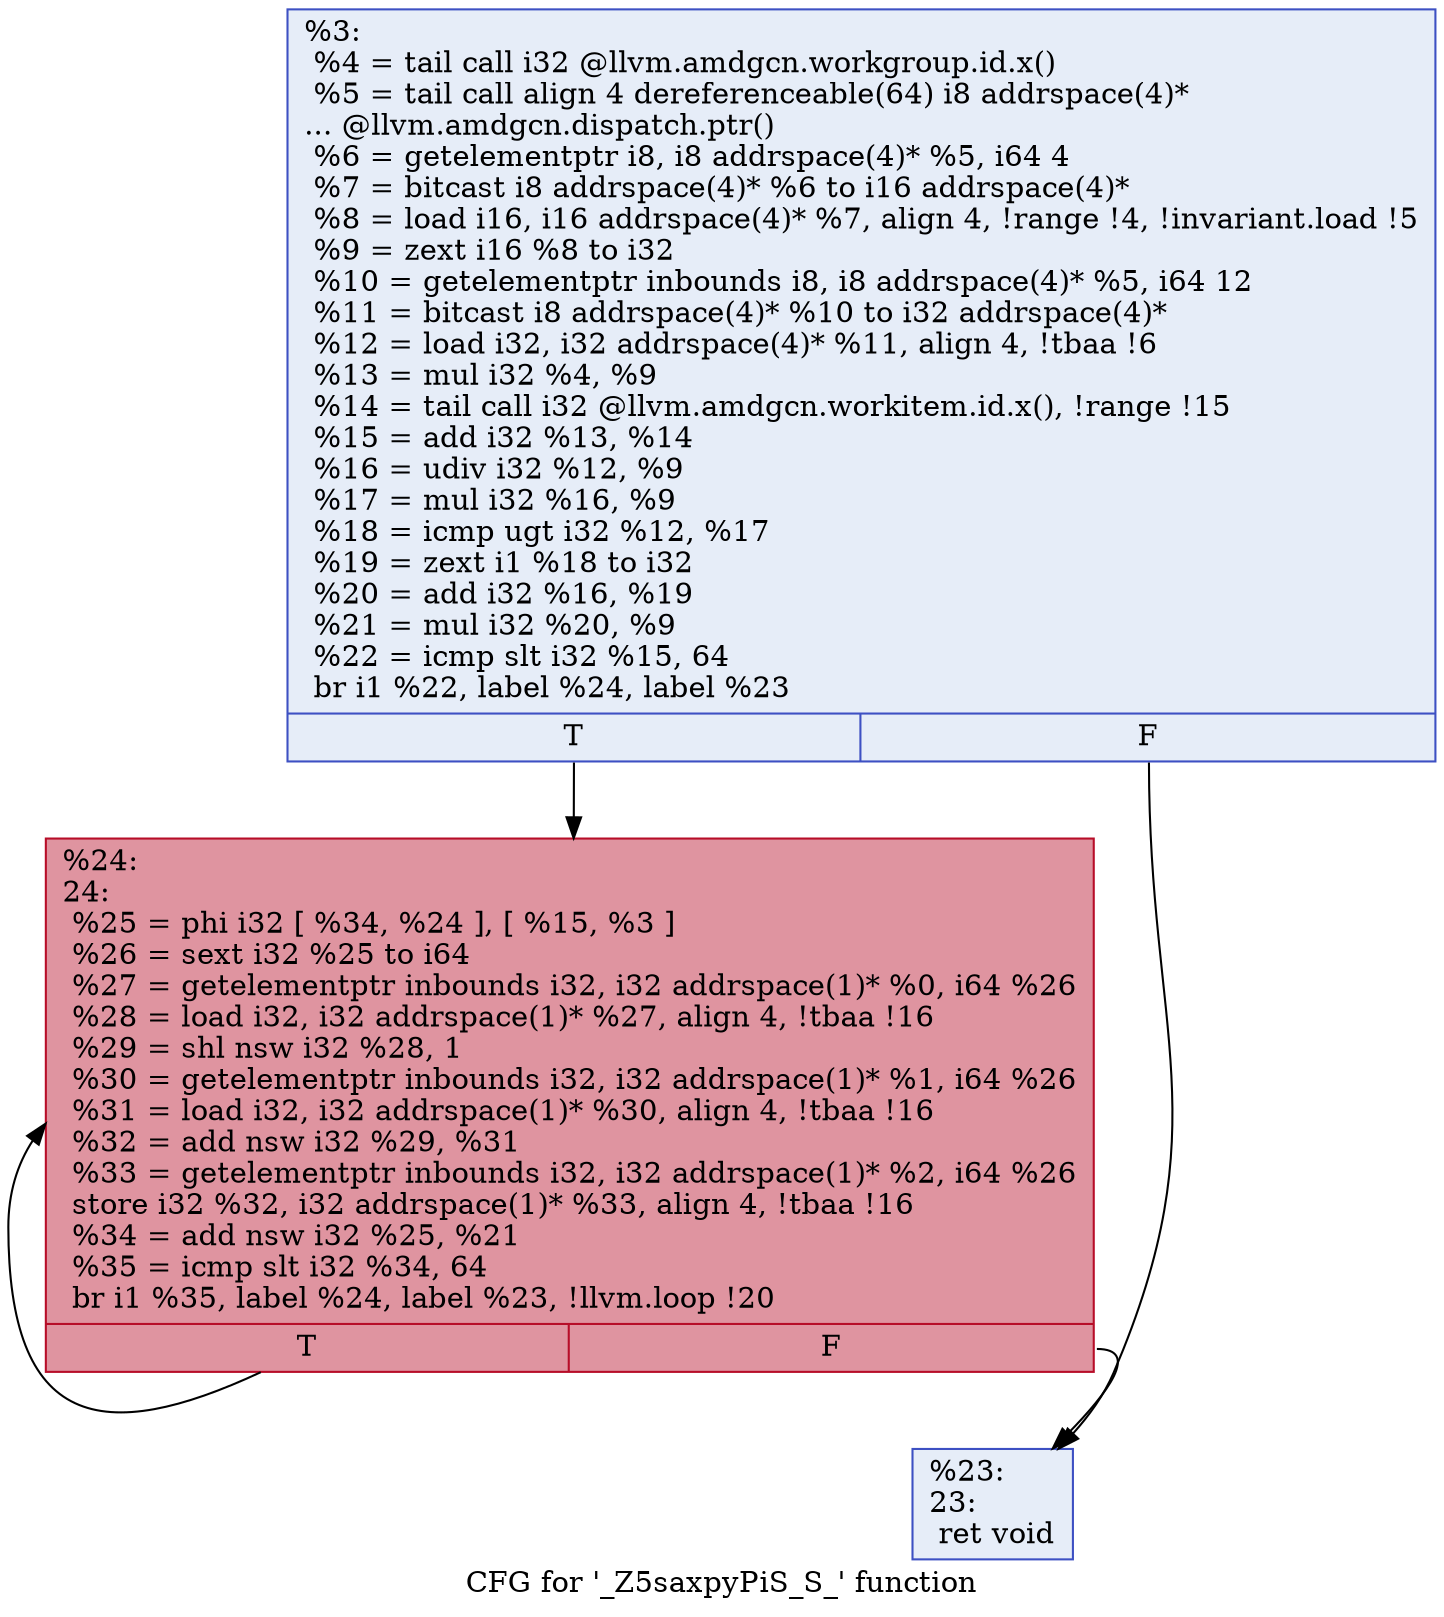 digraph "CFG for '_Z5saxpyPiS_S_' function" {
	label="CFG for '_Z5saxpyPiS_S_' function";

	Node0x5e44410 [shape=record,color="#3d50c3ff", style=filled, fillcolor="#c7d7f070",label="{%3:\l  %4 = tail call i32 @llvm.amdgcn.workgroup.id.x()\l  %5 = tail call align 4 dereferenceable(64) i8 addrspace(4)*\l... @llvm.amdgcn.dispatch.ptr()\l  %6 = getelementptr i8, i8 addrspace(4)* %5, i64 4\l  %7 = bitcast i8 addrspace(4)* %6 to i16 addrspace(4)*\l  %8 = load i16, i16 addrspace(4)* %7, align 4, !range !4, !invariant.load !5\l  %9 = zext i16 %8 to i32\l  %10 = getelementptr inbounds i8, i8 addrspace(4)* %5, i64 12\l  %11 = bitcast i8 addrspace(4)* %10 to i32 addrspace(4)*\l  %12 = load i32, i32 addrspace(4)* %11, align 4, !tbaa !6\l  %13 = mul i32 %4, %9\l  %14 = tail call i32 @llvm.amdgcn.workitem.id.x(), !range !15\l  %15 = add i32 %13, %14\l  %16 = udiv i32 %12, %9\l  %17 = mul i32 %16, %9\l  %18 = icmp ugt i32 %12, %17\l  %19 = zext i1 %18 to i32\l  %20 = add i32 %16, %19\l  %21 = mul i32 %20, %9\l  %22 = icmp slt i32 %15, 64\l  br i1 %22, label %24, label %23\l|{<s0>T|<s1>F}}"];
	Node0x5e44410:s0 -> Node0x5e469d0;
	Node0x5e44410:s1 -> Node0x5e46a60;
	Node0x5e46a60 [shape=record,color="#3d50c3ff", style=filled, fillcolor="#c7d7f070",label="{%23:\l23:                                               \l  ret void\l}"];
	Node0x5e469d0 [shape=record,color="#b70d28ff", style=filled, fillcolor="#b70d2870",label="{%24:\l24:                                               \l  %25 = phi i32 [ %34, %24 ], [ %15, %3 ]\l  %26 = sext i32 %25 to i64\l  %27 = getelementptr inbounds i32, i32 addrspace(1)* %0, i64 %26\l  %28 = load i32, i32 addrspace(1)* %27, align 4, !tbaa !16\l  %29 = shl nsw i32 %28, 1\l  %30 = getelementptr inbounds i32, i32 addrspace(1)* %1, i64 %26\l  %31 = load i32, i32 addrspace(1)* %30, align 4, !tbaa !16\l  %32 = add nsw i32 %29, %31\l  %33 = getelementptr inbounds i32, i32 addrspace(1)* %2, i64 %26\l  store i32 %32, i32 addrspace(1)* %33, align 4, !tbaa !16\l  %34 = add nsw i32 %25, %21\l  %35 = icmp slt i32 %34, 64\l  br i1 %35, label %24, label %23, !llvm.loop !20\l|{<s0>T|<s1>F}}"];
	Node0x5e469d0:s0 -> Node0x5e469d0;
	Node0x5e469d0:s1 -> Node0x5e46a60;
}
